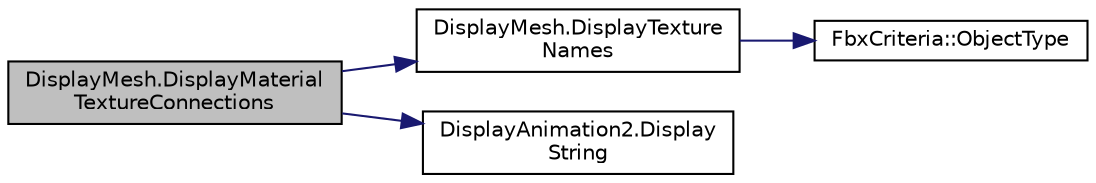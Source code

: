 digraph "DisplayMesh.DisplayMaterialTextureConnections"
{
  edge [fontname="Helvetica",fontsize="10",labelfontname="Helvetica",labelfontsize="10"];
  node [fontname="Helvetica",fontsize="10",shape=record];
  rankdir="LR";
  Node18 [label="DisplayMesh.DisplayMaterial\lTextureConnections",height=0.2,width=0.4,color="black", fillcolor="grey75", style="filled", fontcolor="black"];
  Node18 -> Node19 [color="midnightblue",fontsize="10",style="solid",fontname="Helvetica"];
  Node19 [label="DisplayMesh.DisplayTexture\lNames",height=0.2,width=0.4,color="black", fillcolor="white", style="filled",URL="$namespace_display_mesh.html#a8bf1b1ac655964fda10b9e6cf1c53689"];
  Node19 -> Node20 [color="midnightblue",fontsize="10",style="solid",fontname="Helvetica"];
  Node20 [label="FbxCriteria::ObjectType",height=0.2,width=0.4,color="black", fillcolor="white", style="filled",URL="$class_fbx_criteria.html#a760d66022a8febcd3fd0c5fbbb534023"];
  Node18 -> Node21 [color="midnightblue",fontsize="10",style="solid",fontname="Helvetica"];
  Node21 [label="DisplayAnimation2.Display\lString",height=0.2,width=0.4,color="black", fillcolor="white", style="filled",URL="$namespace_display_animation2.html#ad022ed8dee36f6dd02eaba9883652853"];
}
